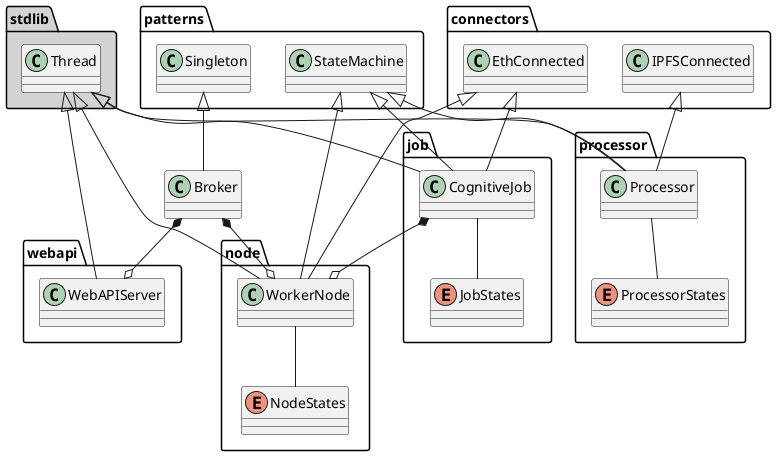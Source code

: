 @startuml

package connectors {
    class EthConnected
    class IPFSConnected
}

package stdlib #lightgrey {
    class Thread
}

package patterns {
    class StateMachine
    class Singleton
}

package node {
    class WorkerNode
    enum NodeStates {
    }
    WorkerNode -- NodeStates
    EthConnected <|-- WorkerNode
    StateMachine <|-- WorkerNode
    Thread <|-- WorkerNode
}

package job {
    class CognitiveJob
    enum JobStates {
    }
    CognitiveJob -- JobStates
    EthConnected <|-- CognitiveJob
    StateMachine <|-- CognitiveJob
    Thread <|-- CognitiveJob
}

package processor {
    class Processor
    enum ProcessorStates {
    }
    Processor -- ProcessorStates
    Thread <|-- Processor
    IPFSConnected <|-- Processor
    StateMachine <|-- Processor
}

package webapi {
    class WebAPIServer
    Thread <|-- WebAPIServer
}

class Broker
Singleton <|-- Broker
Broker *--o WorkerNode
Broker *--o WebAPIServer
CognitiveJob *--o WorkerNode

@enduml